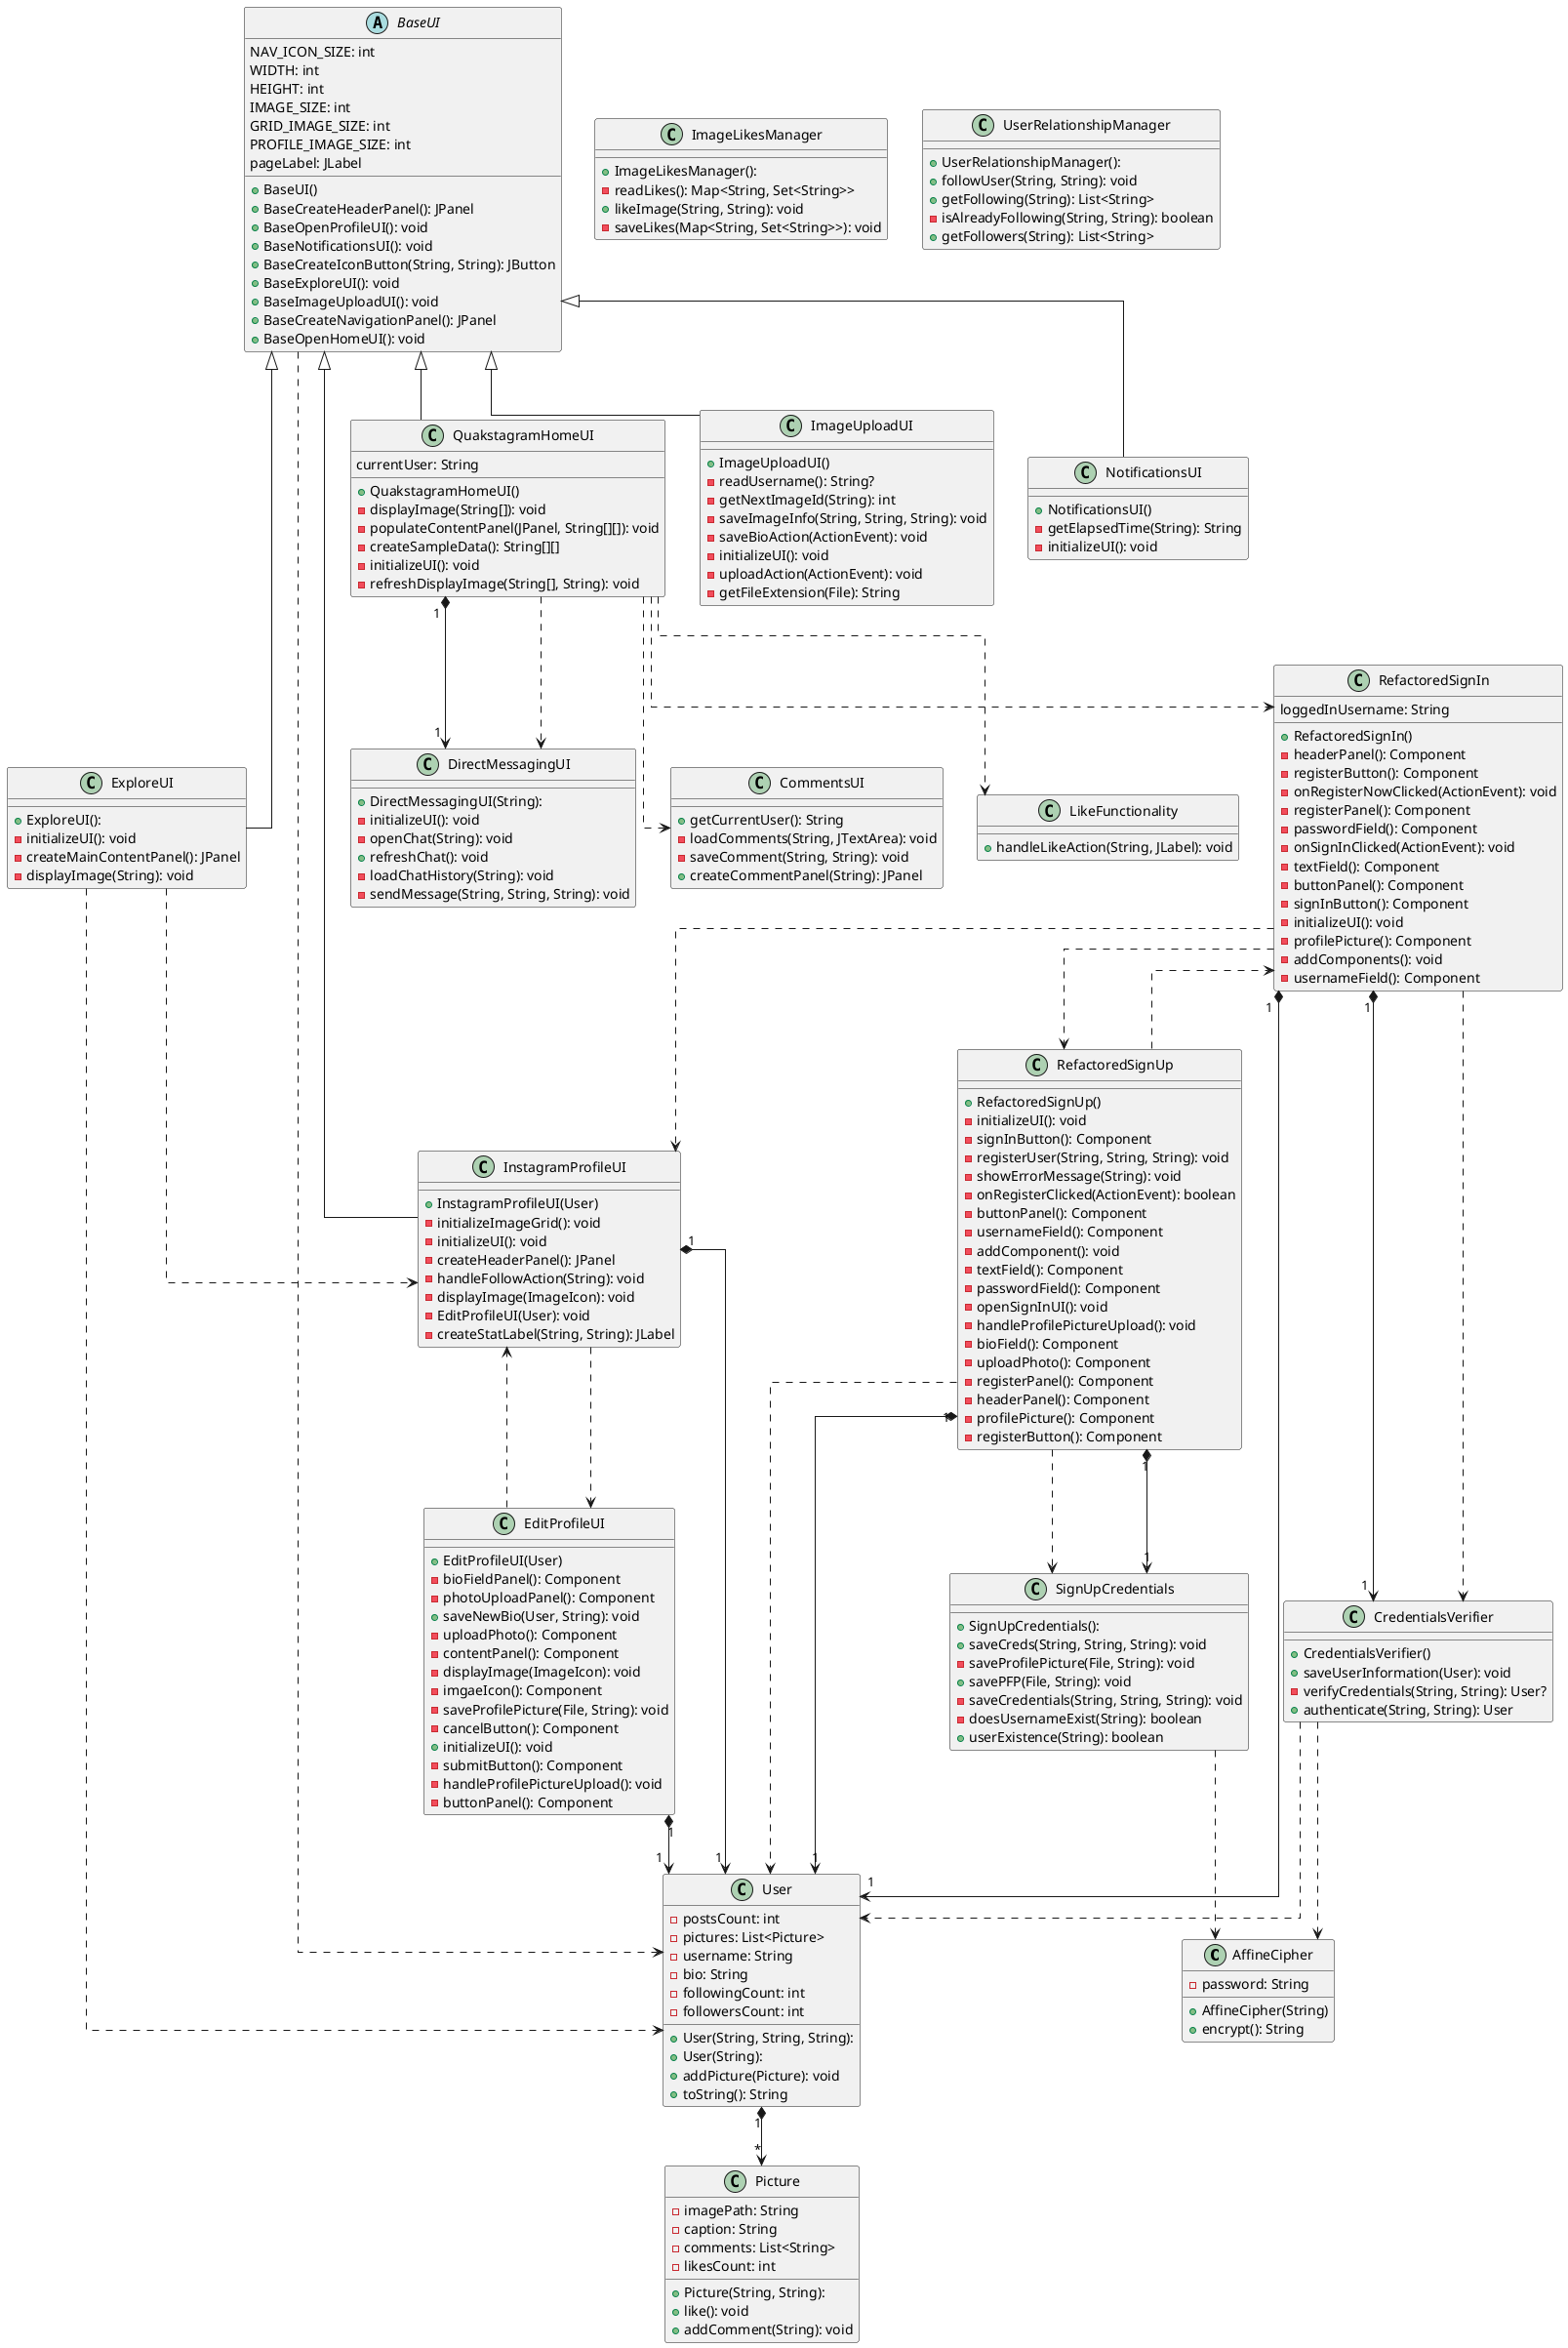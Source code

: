 @startuml quackStagramUML
top to bottom direction
skinparam linetype ortho

class AffineCipher {
    + AffineCipher(String)
    - password: String
    + encrypt(): String
}
abstract class BaseUI {
    + BaseUI()
    + BaseCreateHeaderPanel(): JPanel
    + BaseOpenProfileUI(): void
    + BaseNotificationsUI(): void
    + BaseCreateIconButton(String, String): JButton
    + BaseExploreUI(): void
    + BaseImageUploadUI(): void
    + BaseCreateNavigationPanel(): JPanel
    + BaseOpenHomeUI(): void
    NAV_ICON_SIZE: int
    WIDTH: int
    HEIGHT: int
    IMAGE_SIZE: int
    GRID_IMAGE_SIZE: int
    PROFILE_IMAGE_SIZE: int
    pageLabel: JLabel
}
class CredentialsVerifier {
    + CredentialsVerifier()
    + saveUserInformation(User): void
    - verifyCredentials(String, String): User?
    + authenticate(String, String): User
}
class DirectMessagingUI {
    + DirectMessagingUI(String):
    - initializeUI(): void
    - openChat(String): void
    + refreshChat(): void
    - loadChatHistory(String): void
    - sendMessage(String, String, String): void
}
class EditProfileUI {
    + EditProfileUI(User)
    - bioFieldPanel(): Component
    - photoUploadPanel(): Component
    + saveNewBio(User, String): void
    - uploadPhoto(): Component
    - contentPanel(): Component
    - displayImage(ImageIcon): void
    - imgaeIcon(): Component
    - saveProfilePicture(File, String): void
    - cancelButton(): Component
    + initializeUI(): void
    - submitButton(): Component
    - handleProfilePictureUpload(): void
    - buttonPanel(): Component
}
class ExploreUI extends BaseUI{
    + ExploreUI():
    - initializeUI(): void
    - createMainContentPanel(): JPanel
    - displayImage(String): void
}
class ImageLikesManager {
    + ImageLikesManager():
    - readLikes(): Map<String, Set<String>>
    + likeImage(String, String): void
    - saveLikes(Map<String, Set<String>>): void
}
class ImageUploadUI extends BaseUI {
    + ImageUploadUI()
    - readUsername(): String?
    - getNextImageId(String): int
    - saveImageInfo(String, String, String): void
    - saveBioAction(ActionEvent): void
    - initializeUI(): void
    - uploadAction(ActionEvent): void
    - getFileExtension(File): String
}
class InstagramProfileUI extends BaseUI{
    + InstagramProfileUI(User)
    - initializeImageGrid(): void
    - initializeUI(): void
    - createHeaderPanel(): JPanel
    - handleFollowAction(String): void
    - displayImage(ImageIcon): void
    - EditProfileUI(User): void
    - createStatLabel(String, String): JLabel
}
class NotificationsUI extends BaseUI {
    + NotificationsUI()
    - getElapsedTime(String): String
    - initializeUI(): void
}
class Picture {
    + Picture(String, String):
    - imagePath: String
    - caption: String
    - comments: List<String>
    - likesCount: int
    + like(): void
    + addComment(String): void
}
class QuakstagramHomeUI extends BaseUI{
    + QuakstagramHomeUI()
    - displayImage(String[]): void
    - populateContentPanel(JPanel, String[][]): void
    - createSampleData(): String[][]
    - initializeUI(): void
    - refreshDisplayImage(String[], String): void
    currentUser: String
}
class CommentsUI{
    + getCurrentUser(): String
    - loadComments(String, JTextArea): void
    - saveComment(String, String): void
    + createCommentPanel(String): JPanel
}
class LikeFunctionality{
    + handleLikeAction(String, JLabel): void
}
class RefactoredSignIn {
    + RefactoredSignIn()
    - headerPanel(): Component
    - registerButton(): Component
    - onRegisterNowClicked(ActionEvent): void
    - registerPanel(): Component
    - passwordField(): Component
    - onSignInClicked(ActionEvent): void
    - textField(): Component
    - buttonPanel(): Component
    - signInButton(): Component
    - initializeUI(): void
    - profilePicture(): Component
    - addComponents(): void
    - usernameField(): Component
    loggedInUsername: String
}
class RefactoredSignUp {
    + RefactoredSignUp()
    - initializeUI(): void
    - signInButton(): Component
    - registerUser(String, String, String): void
    - showErrorMessage(String): void
    - onRegisterClicked(ActionEvent): boolean
    - buttonPanel(): Component
    - usernameField(): Component
    - addComponent(): void
    - textField(): Component
    - passwordField(): Component
    - openSignInUI(): void
    - handleProfilePictureUpload(): void
    - bioField(): Component
    - uploadPhoto(): Component
    - registerPanel(): Component
    - headerPanel(): Component
    - profilePicture(): Component
    - registerButton(): Component
}
class SignUpCredentials {
    + SignUpCredentials():
    + saveCreds(String, String, String): void
    - saveProfilePicture(File, String): void
    + savePFP(File, String): void
    - saveCredentials(String, String, String): void
    - doesUsernameExist(String): boolean
    + userExistence(String): boolean
}
class User {
    + User(String, String, String):
    + User(String):
    - postsCount: int
    - pictures: List<Picture>
    - username: String
    - bio: String
    - followingCount: int
    - followersCount: int
    + addPicture(Picture): void
    + toString(): String
}
class UserRelationshipManager {
    + UserRelationshipManager():
    + followUser(String, String): void
    + getFollowing(String): List<String>
    - isAlreadyFollowing(String, String): boolean
    + getFollowers(String): List<String>
}

BaseUI                   -[dashed]->  User
CredentialsVerifier      -[dashed]->  AffineCipher
CredentialsVerifier      -[dashed]->  User
EditProfileUI            -[dashed]->  InstagramProfileUI
EditProfileUI           "1" *--> "1" User
ExploreUI                -[dashed]->  InstagramProfileUI
ExploreUI                -[dashed]->  User
InstagramProfileUI       -[dashed]->  EditProfileUI
InstagramProfileUI      "1" *-[plain]-> "1" User
QuakstagramHomeUI       "1" *-[plain]-> "1" DirectMessagingUI
QuakstagramHomeUI        -[dashed]->  DirectMessagingUI
QuakstagramHomeUI        -[dashed]->  RefactoredSignIn
QuakstagramHomeUI        -[dashed]->  CommentsUI
QuakstagramHomeUI        -[dashed]->  LikeFunctionality
RefactoredSignIn        "1" *-[plain]-> "1" CredentialsVerifier
RefactoredSignIn         -[dashed]->  CredentialsVerifier
RefactoredSignIn         -[dashed]->  InstagramProfileUI
RefactoredSignIn         -[dashed]->  RefactoredSignUp
RefactoredSignIn        "1" *-[plain]-> "1" User
RefactoredSignUp         -[dashed]->  RefactoredSignIn
RefactoredSignUp         -[dashed]->  SignUpCredentials
RefactoredSignUp        "1" *-[plain]-> "1" SignUpCredentials
RefactoredSignUp         -[dashed]->  User
RefactoredSignUp        "1" *-[plain]-> "1" User
SignUpCredentials        -[dashed]->  AffineCipher
User                    "1" *-[plain]-> "*" Picture
@enduml